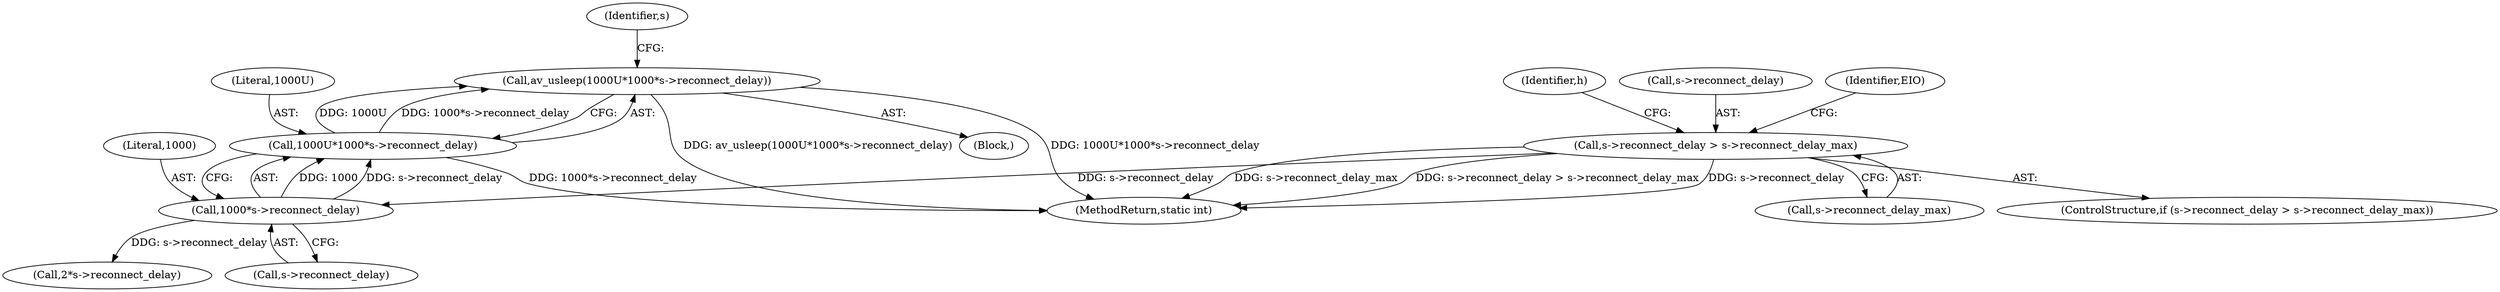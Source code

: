 digraph "0_FFmpeg_2a05c8f813de6f2278827734bf8102291e7484aa_4@API" {
"1000318" [label="(Call,av_usleep(1000U*1000*s->reconnect_delay))"];
"1000319" [label="(Call,1000U*1000*s->reconnect_delay)"];
"1000321" [label="(Call,1000*s->reconnect_delay)"];
"1000299" [label="(Call,s->reconnect_delay > s->reconnect_delay_max)"];
"1000300" [label="(Call,s->reconnect_delay)"];
"1000286" [label="(Block,)"];
"1000299" [label="(Call,s->reconnect_delay > s->reconnect_delay_max)"];
"1000303" [label="(Call,s->reconnect_delay_max)"];
"1000328" [label="(Identifier,s)"];
"1000318" [label="(Call,av_usleep(1000U*1000*s->reconnect_delay))"];
"1000370" [label="(MethodReturn,static int)"];
"1000308" [label="(Identifier,EIO)"];
"1000321" [label="(Call,1000*s->reconnect_delay)"];
"1000322" [label="(Literal,1000)"];
"1000332" [label="(Call,2*s->reconnect_delay)"];
"1000323" [label="(Call,s->reconnect_delay)"];
"1000310" [label="(Identifier,h)"];
"1000319" [label="(Call,1000U*1000*s->reconnect_delay)"];
"1000298" [label="(ControlStructure,if (s->reconnect_delay > s->reconnect_delay_max))"];
"1000320" [label="(Literal,1000U)"];
"1000318" -> "1000286"  [label="AST: "];
"1000318" -> "1000319"  [label="CFG: "];
"1000319" -> "1000318"  [label="AST: "];
"1000328" -> "1000318"  [label="CFG: "];
"1000318" -> "1000370"  [label="DDG: av_usleep(1000U*1000*s->reconnect_delay)"];
"1000318" -> "1000370"  [label="DDG: 1000U*1000*s->reconnect_delay"];
"1000319" -> "1000318"  [label="DDG: 1000U"];
"1000319" -> "1000318"  [label="DDG: 1000*s->reconnect_delay"];
"1000319" -> "1000321"  [label="CFG: "];
"1000320" -> "1000319"  [label="AST: "];
"1000321" -> "1000319"  [label="AST: "];
"1000319" -> "1000370"  [label="DDG: 1000*s->reconnect_delay"];
"1000321" -> "1000319"  [label="DDG: 1000"];
"1000321" -> "1000319"  [label="DDG: s->reconnect_delay"];
"1000321" -> "1000323"  [label="CFG: "];
"1000322" -> "1000321"  [label="AST: "];
"1000323" -> "1000321"  [label="AST: "];
"1000299" -> "1000321"  [label="DDG: s->reconnect_delay"];
"1000321" -> "1000332"  [label="DDG: s->reconnect_delay"];
"1000299" -> "1000298"  [label="AST: "];
"1000299" -> "1000303"  [label="CFG: "];
"1000300" -> "1000299"  [label="AST: "];
"1000303" -> "1000299"  [label="AST: "];
"1000308" -> "1000299"  [label="CFG: "];
"1000310" -> "1000299"  [label="CFG: "];
"1000299" -> "1000370"  [label="DDG: s->reconnect_delay_max"];
"1000299" -> "1000370"  [label="DDG: s->reconnect_delay > s->reconnect_delay_max"];
"1000299" -> "1000370"  [label="DDG: s->reconnect_delay"];
}
